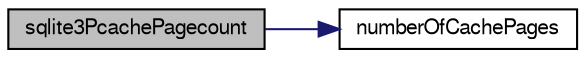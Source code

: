 digraph "sqlite3PcachePagecount"
{
  edge [fontname="FreeSans",fontsize="10",labelfontname="FreeSans",labelfontsize="10"];
  node [fontname="FreeSans",fontsize="10",shape=record];
  rankdir="LR";
  Node656229 [label="sqlite3PcachePagecount",height=0.2,width=0.4,color="black", fillcolor="grey75", style="filled", fontcolor="black"];
  Node656229 -> Node656230 [color="midnightblue",fontsize="10",style="solid",fontname="FreeSans"];
  Node656230 [label="numberOfCachePages",height=0.2,width=0.4,color="black", fillcolor="white", style="filled",URL="$sqlite3_8c.html#a0b88ce0be99c4ea2b2098317162fb590"];
}
